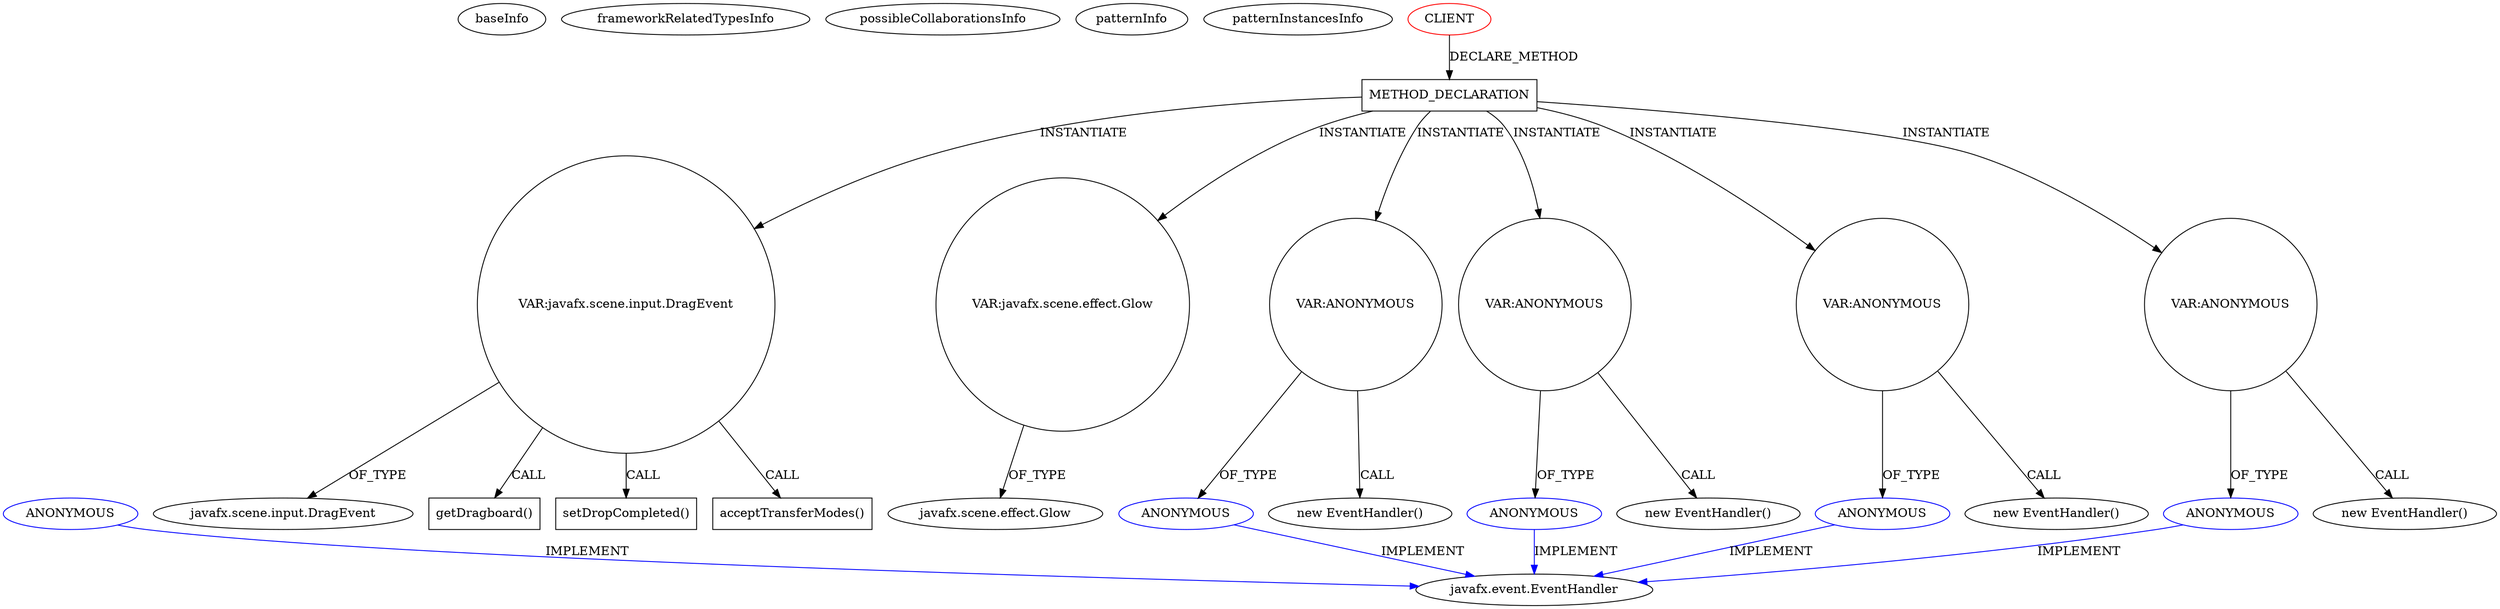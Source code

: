 digraph {
baseInfo[graphId=2008,category="pattern",isAnonymous=false,possibleRelation=false]
frameworkRelatedTypesInfo[]
possibleCollaborationsInfo[]
patternInfo[frequency=2.0,patternRootClient=0]
patternInstancesInfo[0="prashker-KingsSGF~/prashker-KingsSGF/KingsSGF-master/src/uiSam/ThingBowlView.java~ThingBowlView~3892",1="prashker-KingsSGF~/prashker-KingsSGF/KingsSGF-master/src/uiSam/HexTileView.java~HexTileView~3900"]
59[label="javafx.scene.input.DragEvent",vertexType="FRAMEWORK_CLASS_TYPE",isFrameworkType=false]
57[label="VAR:javafx.scene.input.DragEvent",vertexType="VARIABLE_EXPRESION",isFrameworkType=false,shape=circle]
58[label="getDragboard()",vertexType="INSIDE_CALL",isFrameworkType=false,shape=box]
49[label="METHOD_DECLARATION",vertexType="CLIENT_METHOD_DECLARATION",isFrameworkType=false,shape=box]
0[label="CLIENT",vertexType="ROOT_CLIENT_CLASS_DECLARATION",isFrameworkType=false,color=red]
76[label="VAR:javafx.scene.effect.Glow",vertexType="VARIABLE_EXPRESION",isFrameworkType=false,shape=circle]
72[label="VAR:ANONYMOUS",vertexType="VARIABLE_EXPRESION",isFrameworkType=false,shape=circle]
73[label="ANONYMOUS",vertexType="REFERENCE_ANONYMOUS_DECLARATION",isFrameworkType=false,color=blue]
71[label="new EventHandler()",vertexType="CONSTRUCTOR_CALL",isFrameworkType=false]
85[label="VAR:ANONYMOUS",vertexType="VARIABLE_EXPRESION",isFrameworkType=false,shape=circle]
86[label="ANONYMOUS",vertexType="REFERENCE_ANONYMOUS_DECLARATION",isFrameworkType=false,color=blue]
84[label="new EventHandler()",vertexType="CONSTRUCTOR_CALL",isFrameworkType=false]
54[label="VAR:ANONYMOUS",vertexType="VARIABLE_EXPRESION",isFrameworkType=false,shape=circle]
55[label="ANONYMOUS",vertexType="REFERENCE_ANONYMOUS_DECLARATION",isFrameworkType=false,color=blue]
53[label="new EventHandler()",vertexType="CONSTRUCTOR_CALL",isFrameworkType=false]
94[label="VAR:ANONYMOUS",vertexType="VARIABLE_EXPRESION",isFrameworkType=false,shape=circle]
95[label="ANONYMOUS",vertexType="REFERENCE_ANONYMOUS_DECLARATION",isFrameworkType=false,color=blue]
93[label="new EventHandler()",vertexType="CONSTRUCTOR_CALL",isFrameworkType=false]
64[label="setDropCompleted()",vertexType="INSIDE_CALL",isFrameworkType=false,shape=box]
77[label="javafx.scene.effect.Glow",vertexType="FRAMEWORK_CLASS_TYPE",isFrameworkType=false]
89[label="acceptTransferModes()",vertexType="INSIDE_CALL",isFrameworkType=false,shape=box]
16[label="javafx.event.EventHandler",vertexType="FRAMEWORK_INTERFACE_TYPE",isFrameworkType=false]
45[label="ANONYMOUS",vertexType="REFERENCE_ANONYMOUS_DECLARATION",isFrameworkType=false,color=blue]
95->16[label="IMPLEMENT",color=blue]
85->84[label="CALL"]
49->85[label="INSTANTIATE"]
85->86[label="OF_TYPE"]
94->93[label="CALL"]
49->54[label="INSTANTIATE"]
86->16[label="IMPLEMENT",color=blue]
54->55[label="OF_TYPE"]
49->57[label="INSTANTIATE"]
49->72[label="INSTANTIATE"]
73->16[label="IMPLEMENT",color=blue]
49->94[label="INSTANTIATE"]
94->95[label="OF_TYPE"]
57->64[label="CALL"]
76->77[label="OF_TYPE"]
72->73[label="OF_TYPE"]
45->16[label="IMPLEMENT",color=blue]
55->16[label="IMPLEMENT",color=blue]
57->89[label="CALL"]
57->58[label="CALL"]
49->76[label="INSTANTIATE"]
54->53[label="CALL"]
72->71[label="CALL"]
57->59[label="OF_TYPE"]
0->49[label="DECLARE_METHOD"]
}
